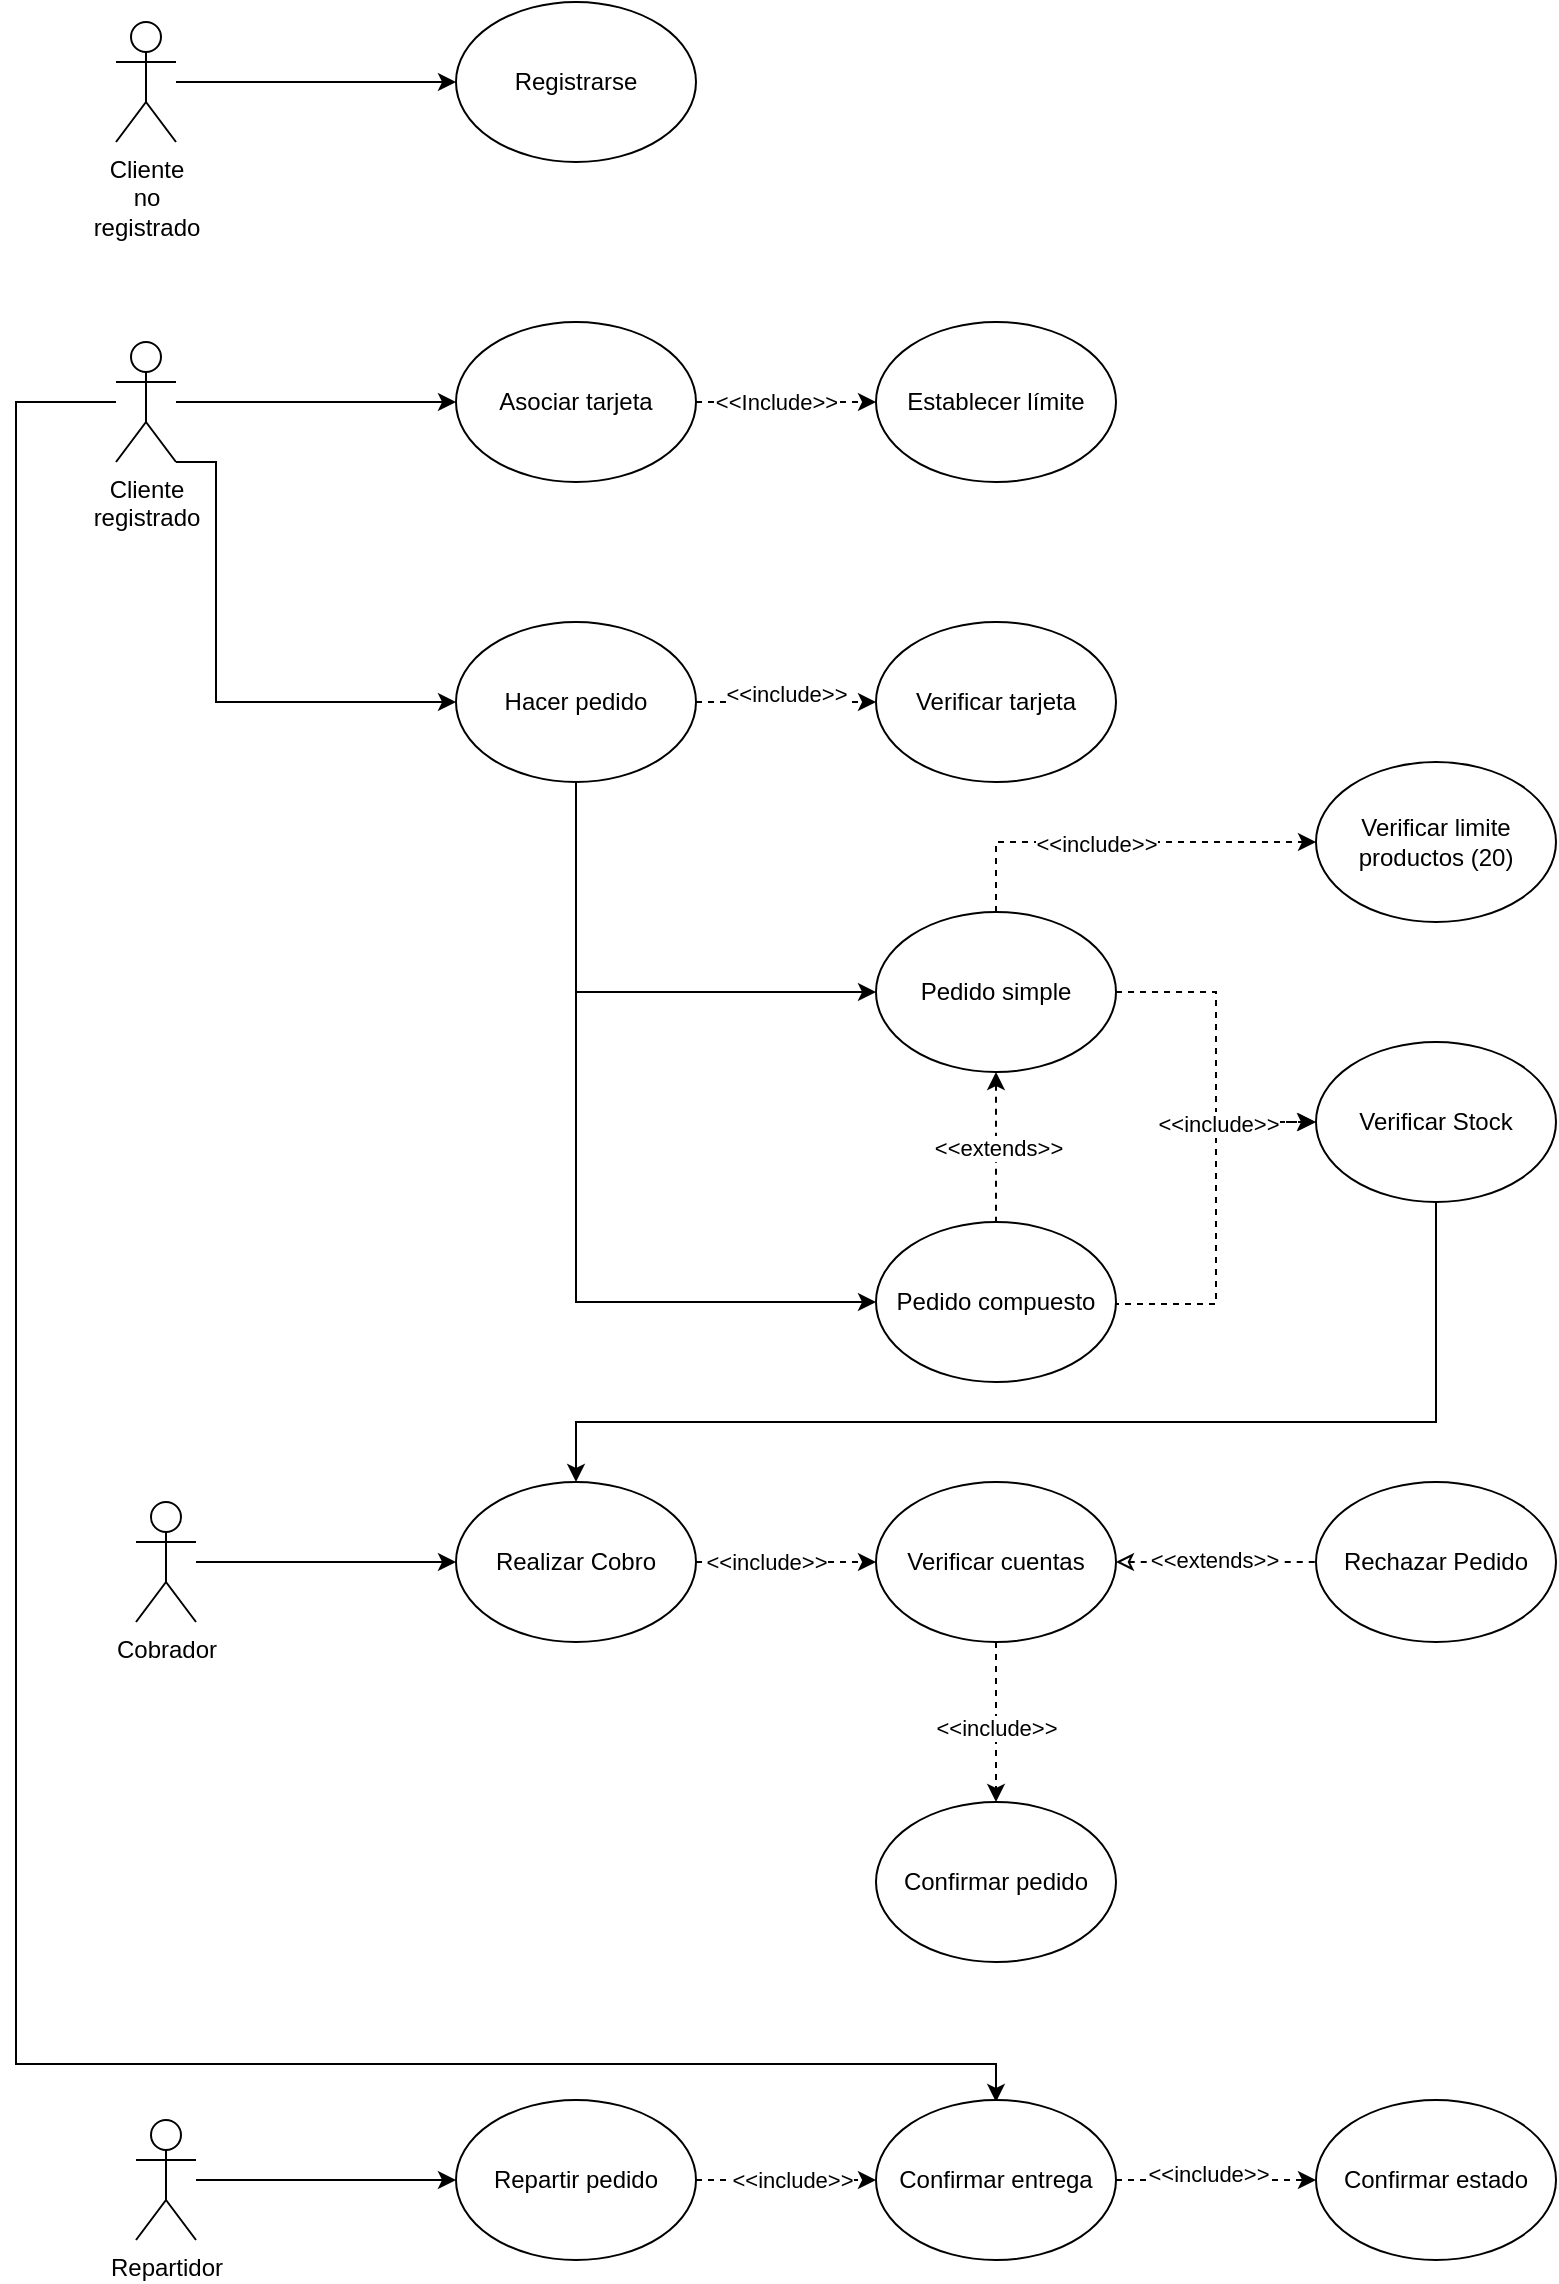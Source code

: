 <mxfile version="26.1.0">
  <diagram id="oclIpcJ6egCXPAsJnYo5" name="Página-1">
    <mxGraphModel dx="536" dy="865" grid="1" gridSize="10" guides="1" tooltips="1" connect="1" arrows="1" fold="1" page="1" pageScale="1" pageWidth="827" pageHeight="1169" math="0" shadow="0">
      <root>
        <mxCell id="0" />
        <mxCell id="1" parent="0" />
        <mxCell id="OeTMUdrpSoIqO2xbNw09-8" style="edgeStyle=orthogonalEdgeStyle;rounded=0;orthogonalLoop=1;jettySize=auto;html=1;" edge="1" parent="1" source="OeTMUdrpSoIqO2xbNw09-1">
          <mxGeometry relative="1" as="geometry">
            <mxPoint x="240" y="250" as="targetPoint" />
          </mxGeometry>
        </mxCell>
        <mxCell id="OeTMUdrpSoIqO2xbNw09-26" style="edgeStyle=orthogonalEdgeStyle;rounded=0;orthogonalLoop=1;jettySize=auto;html=1;exitX=1;exitY=1;exitDx=0;exitDy=0;exitPerimeter=0;entryX=0;entryY=0.5;entryDx=0;entryDy=0;" edge="1" parent="1" source="OeTMUdrpSoIqO2xbNw09-1" target="OeTMUdrpSoIqO2xbNw09-22">
          <mxGeometry relative="1" as="geometry">
            <Array as="points">
              <mxPoint x="120" y="280" />
              <mxPoint x="120" y="400" />
            </Array>
          </mxGeometry>
        </mxCell>
        <mxCell id="OeTMUdrpSoIqO2xbNw09-52" style="edgeStyle=orthogonalEdgeStyle;rounded=0;orthogonalLoop=1;jettySize=auto;html=1;" edge="1" parent="1" source="OeTMUdrpSoIqO2xbNw09-1">
          <mxGeometry relative="1" as="geometry">
            <mxPoint x="510" y="1100" as="targetPoint" />
            <Array as="points">
              <mxPoint x="20" y="250" />
              <mxPoint x="20" y="1081" />
            </Array>
          </mxGeometry>
        </mxCell>
        <mxCell id="OeTMUdrpSoIqO2xbNw09-1" value="&lt;div&gt;Cliente&lt;/div&gt;&lt;div&gt;registrado&lt;/div&gt;&lt;div&gt;&lt;br&gt;&lt;/div&gt;" style="shape=umlActor;verticalLabelPosition=bottom;verticalAlign=top;html=1;outlineConnect=0;" vertex="1" parent="1">
          <mxGeometry x="70" y="220" width="30" height="60" as="geometry" />
        </mxCell>
        <mxCell id="OeTMUdrpSoIqO2xbNw09-40" style="edgeStyle=orthogonalEdgeStyle;rounded=0;orthogonalLoop=1;jettySize=auto;html=1;entryX=0;entryY=0.5;entryDx=0;entryDy=0;" edge="1" parent="1" source="OeTMUdrpSoIqO2xbNw09-5" target="OeTMUdrpSoIqO2xbNw09-39">
          <mxGeometry relative="1" as="geometry" />
        </mxCell>
        <mxCell id="OeTMUdrpSoIqO2xbNw09-5" value="Cobrador&lt;div&gt;&lt;br&gt;&lt;/div&gt;" style="shape=umlActor;verticalLabelPosition=bottom;verticalAlign=top;html=1;outlineConnect=0;" vertex="1" parent="1">
          <mxGeometry x="80" y="800" width="30" height="60" as="geometry" />
        </mxCell>
        <mxCell id="OeTMUdrpSoIqO2xbNw09-24" style="edgeStyle=orthogonalEdgeStyle;rounded=0;orthogonalLoop=1;jettySize=auto;html=1;" edge="1" parent="1" source="OeTMUdrpSoIqO2xbNw09-15" target="OeTMUdrpSoIqO2xbNw09-17">
          <mxGeometry relative="1" as="geometry" />
        </mxCell>
        <mxCell id="OeTMUdrpSoIqO2xbNw09-15" value="&lt;div&gt;Cliente&lt;/div&gt;&lt;div&gt;no&lt;/div&gt;&lt;div&gt;registrado&lt;/div&gt;&lt;div&gt;&lt;br&gt;&lt;/div&gt;" style="shape=umlActor;verticalLabelPosition=bottom;verticalAlign=top;html=1;outlineConnect=0;" vertex="1" parent="1">
          <mxGeometry x="70" y="60" width="30" height="60" as="geometry" />
        </mxCell>
        <mxCell id="OeTMUdrpSoIqO2xbNw09-17" value="Registrarse" style="ellipse;whiteSpace=wrap;html=1;" vertex="1" parent="1">
          <mxGeometry x="240" y="50" width="120" height="80" as="geometry" />
        </mxCell>
        <mxCell id="OeTMUdrpSoIqO2xbNw09-20" style="edgeStyle=orthogonalEdgeStyle;rounded=0;orthogonalLoop=1;jettySize=auto;html=1;dashed=1;" edge="1" parent="1" source="OeTMUdrpSoIqO2xbNw09-18">
          <mxGeometry relative="1" as="geometry">
            <mxPoint x="450" y="250" as="targetPoint" />
          </mxGeometry>
        </mxCell>
        <mxCell id="OeTMUdrpSoIqO2xbNw09-21" value="&amp;lt;&amp;lt;Include&amp;gt;&amp;gt;" style="edgeLabel;html=1;align=center;verticalAlign=middle;resizable=0;points=[];" vertex="1" connectable="0" parent="OeTMUdrpSoIqO2xbNw09-20">
          <mxGeometry x="-0.111" relative="1" as="geometry">
            <mxPoint as="offset" />
          </mxGeometry>
        </mxCell>
        <mxCell id="OeTMUdrpSoIqO2xbNw09-18" value="Asociar tarjeta" style="ellipse;whiteSpace=wrap;html=1;" vertex="1" parent="1">
          <mxGeometry x="240" y="210" width="120" height="80" as="geometry" />
        </mxCell>
        <mxCell id="OeTMUdrpSoIqO2xbNw09-19" value="Establecer límite" style="ellipse;whiteSpace=wrap;html=1;" vertex="1" parent="1">
          <mxGeometry x="450" y="210" width="120" height="80" as="geometry" />
        </mxCell>
        <mxCell id="OeTMUdrpSoIqO2xbNw09-27" style="edgeStyle=orthogonalEdgeStyle;rounded=0;orthogonalLoop=1;jettySize=auto;html=1;dashed=1;" edge="1" parent="1" source="OeTMUdrpSoIqO2xbNw09-22" target="OeTMUdrpSoIqO2xbNw09-23">
          <mxGeometry relative="1" as="geometry" />
        </mxCell>
        <mxCell id="OeTMUdrpSoIqO2xbNw09-28" value="&amp;lt;&amp;lt;include&amp;gt;&amp;gt;" style="edgeLabel;html=1;align=center;verticalAlign=middle;resizable=0;points=[];" vertex="1" connectable="0" parent="OeTMUdrpSoIqO2xbNw09-27">
          <mxGeometry y="4" relative="1" as="geometry">
            <mxPoint as="offset" />
          </mxGeometry>
        </mxCell>
        <mxCell id="OeTMUdrpSoIqO2xbNw09-32" style="edgeStyle=orthogonalEdgeStyle;rounded=0;orthogonalLoop=1;jettySize=auto;html=1;exitX=0.5;exitY=1;exitDx=0;exitDy=0;entryX=0;entryY=0.5;entryDx=0;entryDy=0;" edge="1" parent="1" source="OeTMUdrpSoIqO2xbNw09-22" target="OeTMUdrpSoIqO2xbNw09-29">
          <mxGeometry relative="1" as="geometry" />
        </mxCell>
        <mxCell id="OeTMUdrpSoIqO2xbNw09-33" style="edgeStyle=orthogonalEdgeStyle;rounded=0;orthogonalLoop=1;jettySize=auto;html=1;exitX=0.5;exitY=1;exitDx=0;exitDy=0;entryX=0;entryY=0.5;entryDx=0;entryDy=0;" edge="1" parent="1" source="OeTMUdrpSoIqO2xbNw09-22" target="OeTMUdrpSoIqO2xbNw09-30">
          <mxGeometry relative="1" as="geometry" />
        </mxCell>
        <mxCell id="OeTMUdrpSoIqO2xbNw09-22" value="Hacer pedido" style="ellipse;whiteSpace=wrap;html=1;" vertex="1" parent="1">
          <mxGeometry x="240" y="360" width="120" height="80" as="geometry" />
        </mxCell>
        <mxCell id="OeTMUdrpSoIqO2xbNw09-23" value="Verificar tarjeta" style="ellipse;whiteSpace=wrap;html=1;" vertex="1" parent="1">
          <mxGeometry x="450" y="360" width="120" height="80" as="geometry" />
        </mxCell>
        <mxCell id="OeTMUdrpSoIqO2xbNw09-34" style="edgeStyle=orthogonalEdgeStyle;rounded=0;orthogonalLoop=1;jettySize=auto;html=1;entryX=0.5;entryY=0;entryDx=0;entryDy=0;dashed=1;endArrow=none;startFill=1;endFill=1;startArrow=classic;" edge="1" parent="1" source="OeTMUdrpSoIqO2xbNw09-29" target="OeTMUdrpSoIqO2xbNw09-30">
          <mxGeometry relative="1" as="geometry" />
        </mxCell>
        <mxCell id="OeTMUdrpSoIqO2xbNw09-35" value="&amp;lt;&amp;lt;extends&amp;gt;&amp;gt;" style="edgeLabel;html=1;align=center;verticalAlign=middle;resizable=0;points=[];" vertex="1" connectable="0" parent="OeTMUdrpSoIqO2xbNw09-34">
          <mxGeometry x="0.013" y="1" relative="1" as="geometry">
            <mxPoint as="offset" />
          </mxGeometry>
        </mxCell>
        <mxCell id="OeTMUdrpSoIqO2xbNw09-37" style="edgeStyle=orthogonalEdgeStyle;rounded=0;orthogonalLoop=1;jettySize=auto;html=1;exitX=1;exitY=0.5;exitDx=0;exitDy=0;entryX=0;entryY=0.5;entryDx=0;entryDy=0;dashed=1;" edge="1" parent="1" source="OeTMUdrpSoIqO2xbNw09-29" target="OeTMUdrpSoIqO2xbNw09-36">
          <mxGeometry relative="1" as="geometry" />
        </mxCell>
        <mxCell id="OeTMUdrpSoIqO2xbNw09-29" value="Pedido simple" style="ellipse;whiteSpace=wrap;html=1;" vertex="1" parent="1">
          <mxGeometry x="450" y="505" width="120" height="80" as="geometry" />
        </mxCell>
        <mxCell id="OeTMUdrpSoIqO2xbNw09-38" style="edgeStyle=orthogonalEdgeStyle;rounded=0;orthogonalLoop=1;jettySize=auto;html=1;exitX=1;exitY=0.5;exitDx=0;exitDy=0;dashed=1;" edge="1" parent="1">
          <mxGeometry relative="1" as="geometry">
            <mxPoint x="669.5" y="610" as="targetPoint" />
            <mxPoint x="569.5" y="700" as="sourcePoint" />
            <Array as="points">
              <mxPoint x="570" y="701" />
              <mxPoint x="620" y="701" />
              <mxPoint x="620" y="610" />
            </Array>
          </mxGeometry>
        </mxCell>
        <mxCell id="OeTMUdrpSoIqO2xbNw09-66" value="&amp;lt;&amp;lt;include&amp;gt;&amp;gt;" style="edgeLabel;html=1;align=center;verticalAlign=middle;resizable=0;points=[];" vertex="1" connectable="0" parent="OeTMUdrpSoIqO2xbNw09-38">
          <mxGeometry x="0.477" relative="1" as="geometry">
            <mxPoint x="1" as="offset" />
          </mxGeometry>
        </mxCell>
        <mxCell id="OeTMUdrpSoIqO2xbNw09-30" value="Pedido compuesto" style="ellipse;whiteSpace=wrap;html=1;" vertex="1" parent="1">
          <mxGeometry x="450" y="660" width="120" height="80" as="geometry" />
        </mxCell>
        <mxCell id="OeTMUdrpSoIqO2xbNw09-49" style="edgeStyle=orthogonalEdgeStyle;rounded=0;orthogonalLoop=1;jettySize=auto;html=1;entryX=0.5;entryY=0;entryDx=0;entryDy=0;" edge="1" parent="1" source="OeTMUdrpSoIqO2xbNw09-36" target="OeTMUdrpSoIqO2xbNw09-39">
          <mxGeometry relative="1" as="geometry">
            <Array as="points">
              <mxPoint x="730" y="760" />
              <mxPoint x="300" y="760" />
            </Array>
          </mxGeometry>
        </mxCell>
        <mxCell id="OeTMUdrpSoIqO2xbNw09-36" value="Verificar Stock" style="ellipse;whiteSpace=wrap;html=1;" vertex="1" parent="1">
          <mxGeometry x="670" y="570" width="120" height="80" as="geometry" />
        </mxCell>
        <mxCell id="OeTMUdrpSoIqO2xbNw09-46" style="edgeStyle=orthogonalEdgeStyle;rounded=0;orthogonalLoop=1;jettySize=auto;html=1;dashed=1;" edge="1" parent="1" source="OeTMUdrpSoIqO2xbNw09-39" target="OeTMUdrpSoIqO2xbNw09-41">
          <mxGeometry relative="1" as="geometry" />
        </mxCell>
        <mxCell id="OeTMUdrpSoIqO2xbNw09-47" value="&amp;lt;&amp;lt;include&amp;gt;&amp;gt;" style="edgeLabel;html=1;align=center;verticalAlign=middle;resizable=0;points=[];" vertex="1" connectable="0" parent="OeTMUdrpSoIqO2xbNw09-46">
          <mxGeometry x="-0.222" relative="1" as="geometry">
            <mxPoint as="offset" />
          </mxGeometry>
        </mxCell>
        <mxCell id="OeTMUdrpSoIqO2xbNw09-39" value="Realizar Cobro" style="ellipse;whiteSpace=wrap;html=1;" vertex="1" parent="1">
          <mxGeometry x="240" y="790" width="120" height="80" as="geometry" />
        </mxCell>
        <mxCell id="OeTMUdrpSoIqO2xbNw09-43" style="edgeStyle=orthogonalEdgeStyle;rounded=0;orthogonalLoop=1;jettySize=auto;html=1;dashed=1;startArrow=classic;startFill=0;endArrow=none;" edge="1" parent="1" source="OeTMUdrpSoIqO2xbNw09-41" target="OeTMUdrpSoIqO2xbNw09-42">
          <mxGeometry relative="1" as="geometry" />
        </mxCell>
        <mxCell id="OeTMUdrpSoIqO2xbNw09-45" value="&amp;lt;&amp;lt;extends&amp;gt;&amp;gt;" style="edgeLabel;html=1;align=center;verticalAlign=middle;resizable=0;points=[];" vertex="1" connectable="0" parent="OeTMUdrpSoIqO2xbNw09-43">
          <mxGeometry x="-0.02" y="1" relative="1" as="geometry">
            <mxPoint as="offset" />
          </mxGeometry>
        </mxCell>
        <mxCell id="OeTMUdrpSoIqO2xbNw09-50" style="edgeStyle=orthogonalEdgeStyle;rounded=0;orthogonalLoop=1;jettySize=auto;html=1;dashed=1;" edge="1" parent="1" source="OeTMUdrpSoIqO2xbNw09-41" target="OeTMUdrpSoIqO2xbNw09-48">
          <mxGeometry relative="1" as="geometry" />
        </mxCell>
        <mxCell id="OeTMUdrpSoIqO2xbNw09-63" value="&amp;lt;&amp;lt;include&amp;gt;&amp;gt;" style="edgeLabel;html=1;align=center;verticalAlign=middle;resizable=0;points=[];" vertex="1" connectable="0" parent="OeTMUdrpSoIqO2xbNw09-50">
          <mxGeometry x="0.071" relative="1" as="geometry">
            <mxPoint as="offset" />
          </mxGeometry>
        </mxCell>
        <mxCell id="OeTMUdrpSoIqO2xbNw09-41" value="Verificar cuentas" style="ellipse;whiteSpace=wrap;html=1;" vertex="1" parent="1">
          <mxGeometry x="450" y="790" width="120" height="80" as="geometry" />
        </mxCell>
        <mxCell id="OeTMUdrpSoIqO2xbNw09-42" value="Rechazar Pedido" style="ellipse;whiteSpace=wrap;html=1;" vertex="1" parent="1">
          <mxGeometry x="670" y="790" width="120" height="80" as="geometry" />
        </mxCell>
        <mxCell id="OeTMUdrpSoIqO2xbNw09-48" value="Confirmar pedido" style="ellipse;whiteSpace=wrap;html=1;" vertex="1" parent="1">
          <mxGeometry x="450" y="950" width="120" height="80" as="geometry" />
        </mxCell>
        <mxCell id="OeTMUdrpSoIqO2xbNw09-54" style="edgeStyle=orthogonalEdgeStyle;rounded=0;orthogonalLoop=1;jettySize=auto;html=1;entryX=0;entryY=0.5;entryDx=0;entryDy=0;" edge="1" parent="1" source="OeTMUdrpSoIqO2xbNw09-51" target="OeTMUdrpSoIqO2xbNw09-53">
          <mxGeometry relative="1" as="geometry" />
        </mxCell>
        <mxCell id="OeTMUdrpSoIqO2xbNw09-51" value="Repartidor" style="shape=umlActor;verticalLabelPosition=bottom;verticalAlign=top;html=1;outlineConnect=0;" vertex="1" parent="1">
          <mxGeometry x="80" y="1109" width="30" height="60" as="geometry" />
        </mxCell>
        <mxCell id="OeTMUdrpSoIqO2xbNw09-56" style="edgeStyle=orthogonalEdgeStyle;rounded=0;orthogonalLoop=1;jettySize=auto;html=1;entryX=0;entryY=0.5;entryDx=0;entryDy=0;dashed=1;" edge="1" parent="1" source="OeTMUdrpSoIqO2xbNw09-53" target="OeTMUdrpSoIqO2xbNw09-55">
          <mxGeometry relative="1" as="geometry" />
        </mxCell>
        <mxCell id="OeTMUdrpSoIqO2xbNw09-64" value="&amp;lt;&amp;lt;include&amp;gt;&amp;gt;" style="edgeLabel;html=1;align=center;verticalAlign=middle;resizable=0;points=[];" vertex="1" connectable="0" parent="OeTMUdrpSoIqO2xbNw09-56">
          <mxGeometry x="0.051" relative="1" as="geometry">
            <mxPoint as="offset" />
          </mxGeometry>
        </mxCell>
        <mxCell id="OeTMUdrpSoIqO2xbNw09-53" value="Repartir pedido" style="ellipse;whiteSpace=wrap;html=1;" vertex="1" parent="1">
          <mxGeometry x="240" y="1099" width="120" height="80" as="geometry" />
        </mxCell>
        <mxCell id="OeTMUdrpSoIqO2xbNw09-58" style="edgeStyle=orthogonalEdgeStyle;rounded=0;orthogonalLoop=1;jettySize=auto;html=1;entryX=0;entryY=0.5;entryDx=0;entryDy=0;dashed=1;" edge="1" parent="1" source="OeTMUdrpSoIqO2xbNw09-55" target="OeTMUdrpSoIqO2xbNw09-57">
          <mxGeometry relative="1" as="geometry" />
        </mxCell>
        <mxCell id="OeTMUdrpSoIqO2xbNw09-59" value="&amp;lt;&amp;lt;include&amp;gt;&amp;gt;" style="edgeLabel;html=1;align=center;verticalAlign=middle;resizable=0;points=[];" vertex="1" connectable="0" parent="OeTMUdrpSoIqO2xbNw09-58">
          <mxGeometry x="-0.077" y="3" relative="1" as="geometry">
            <mxPoint as="offset" />
          </mxGeometry>
        </mxCell>
        <mxCell id="OeTMUdrpSoIqO2xbNw09-55" value="Confirmar entrega" style="ellipse;whiteSpace=wrap;html=1;" vertex="1" parent="1">
          <mxGeometry x="450" y="1099" width="120" height="80" as="geometry" />
        </mxCell>
        <mxCell id="OeTMUdrpSoIqO2xbNw09-57" value="Confirmar estado" style="ellipse;whiteSpace=wrap;html=1;" vertex="1" parent="1">
          <mxGeometry x="670" y="1099" width="120" height="80" as="geometry" />
        </mxCell>
        <mxCell id="OeTMUdrpSoIqO2xbNw09-60" value="Verificar limite productos (20)" style="ellipse;whiteSpace=wrap;html=1;" vertex="1" parent="1">
          <mxGeometry x="670" y="430" width="120" height="80" as="geometry" />
        </mxCell>
        <mxCell id="OeTMUdrpSoIqO2xbNw09-61" style="edgeStyle=orthogonalEdgeStyle;rounded=0;orthogonalLoop=1;jettySize=auto;html=1;entryX=0;entryY=0.5;entryDx=0;entryDy=0;dashed=1;" edge="1" parent="1" source="OeTMUdrpSoIqO2xbNw09-29" target="OeTMUdrpSoIqO2xbNw09-60">
          <mxGeometry relative="1" as="geometry">
            <mxPoint x="700" y="470" as="targetPoint" />
            <Array as="points">
              <mxPoint x="510" y="470" />
            </Array>
          </mxGeometry>
        </mxCell>
        <mxCell id="OeTMUdrpSoIqO2xbNw09-62" value="&amp;lt;&amp;lt;include&amp;gt;&amp;gt;" style="edgeLabel;html=1;align=center;verticalAlign=middle;resizable=0;points=[];" vertex="1" connectable="0" parent="OeTMUdrpSoIqO2xbNw09-61">
          <mxGeometry x="-0.128" y="-1" relative="1" as="geometry">
            <mxPoint as="offset" />
          </mxGeometry>
        </mxCell>
      </root>
    </mxGraphModel>
  </diagram>
</mxfile>

